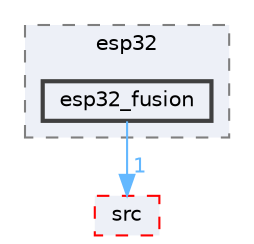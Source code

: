digraph "Face_Access_inferencing/examples/esp32/esp32_fusion"
{
 // LATEX_PDF_SIZE
  bgcolor="transparent";
  edge [fontname=Helvetica,fontsize=10,labelfontname=Helvetica,labelfontsize=10];
  node [fontname=Helvetica,fontsize=10,shape=box,height=0.2,width=0.4];
  compound=true
  subgraph clusterdir_6f272002d1ae7c15e97540409d4604a6 {
    graph [ bgcolor="#edf0f7", pencolor="grey50", label="esp32", fontname=Helvetica,fontsize=10 style="filled,dashed", URL="dir_6f272002d1ae7c15e97540409d4604a6.html",tooltip=""]
  dir_122e87601eb8ffd1a6317dd334e9d832 [label="esp32_fusion", fillcolor="#edf0f7", color="grey25", style="filled,bold", URL="dir_122e87601eb8ffd1a6317dd334e9d832.html",tooltip=""];
  }
  dir_a10e16a828caf535b3ccf4484f92e610 [label="src", fillcolor="#edf0f7", color="red", style="filled,dashed", URL="dir_a10e16a828caf535b3ccf4484f92e610.html",tooltip=""];
  dir_122e87601eb8ffd1a6317dd334e9d832->dir_a10e16a828caf535b3ccf4484f92e610 [headlabel="1", labeldistance=1.5 headhref="dir_000091_000302.html" href="dir_000091_000302.html" color="steelblue1" fontcolor="steelblue1"];
}
